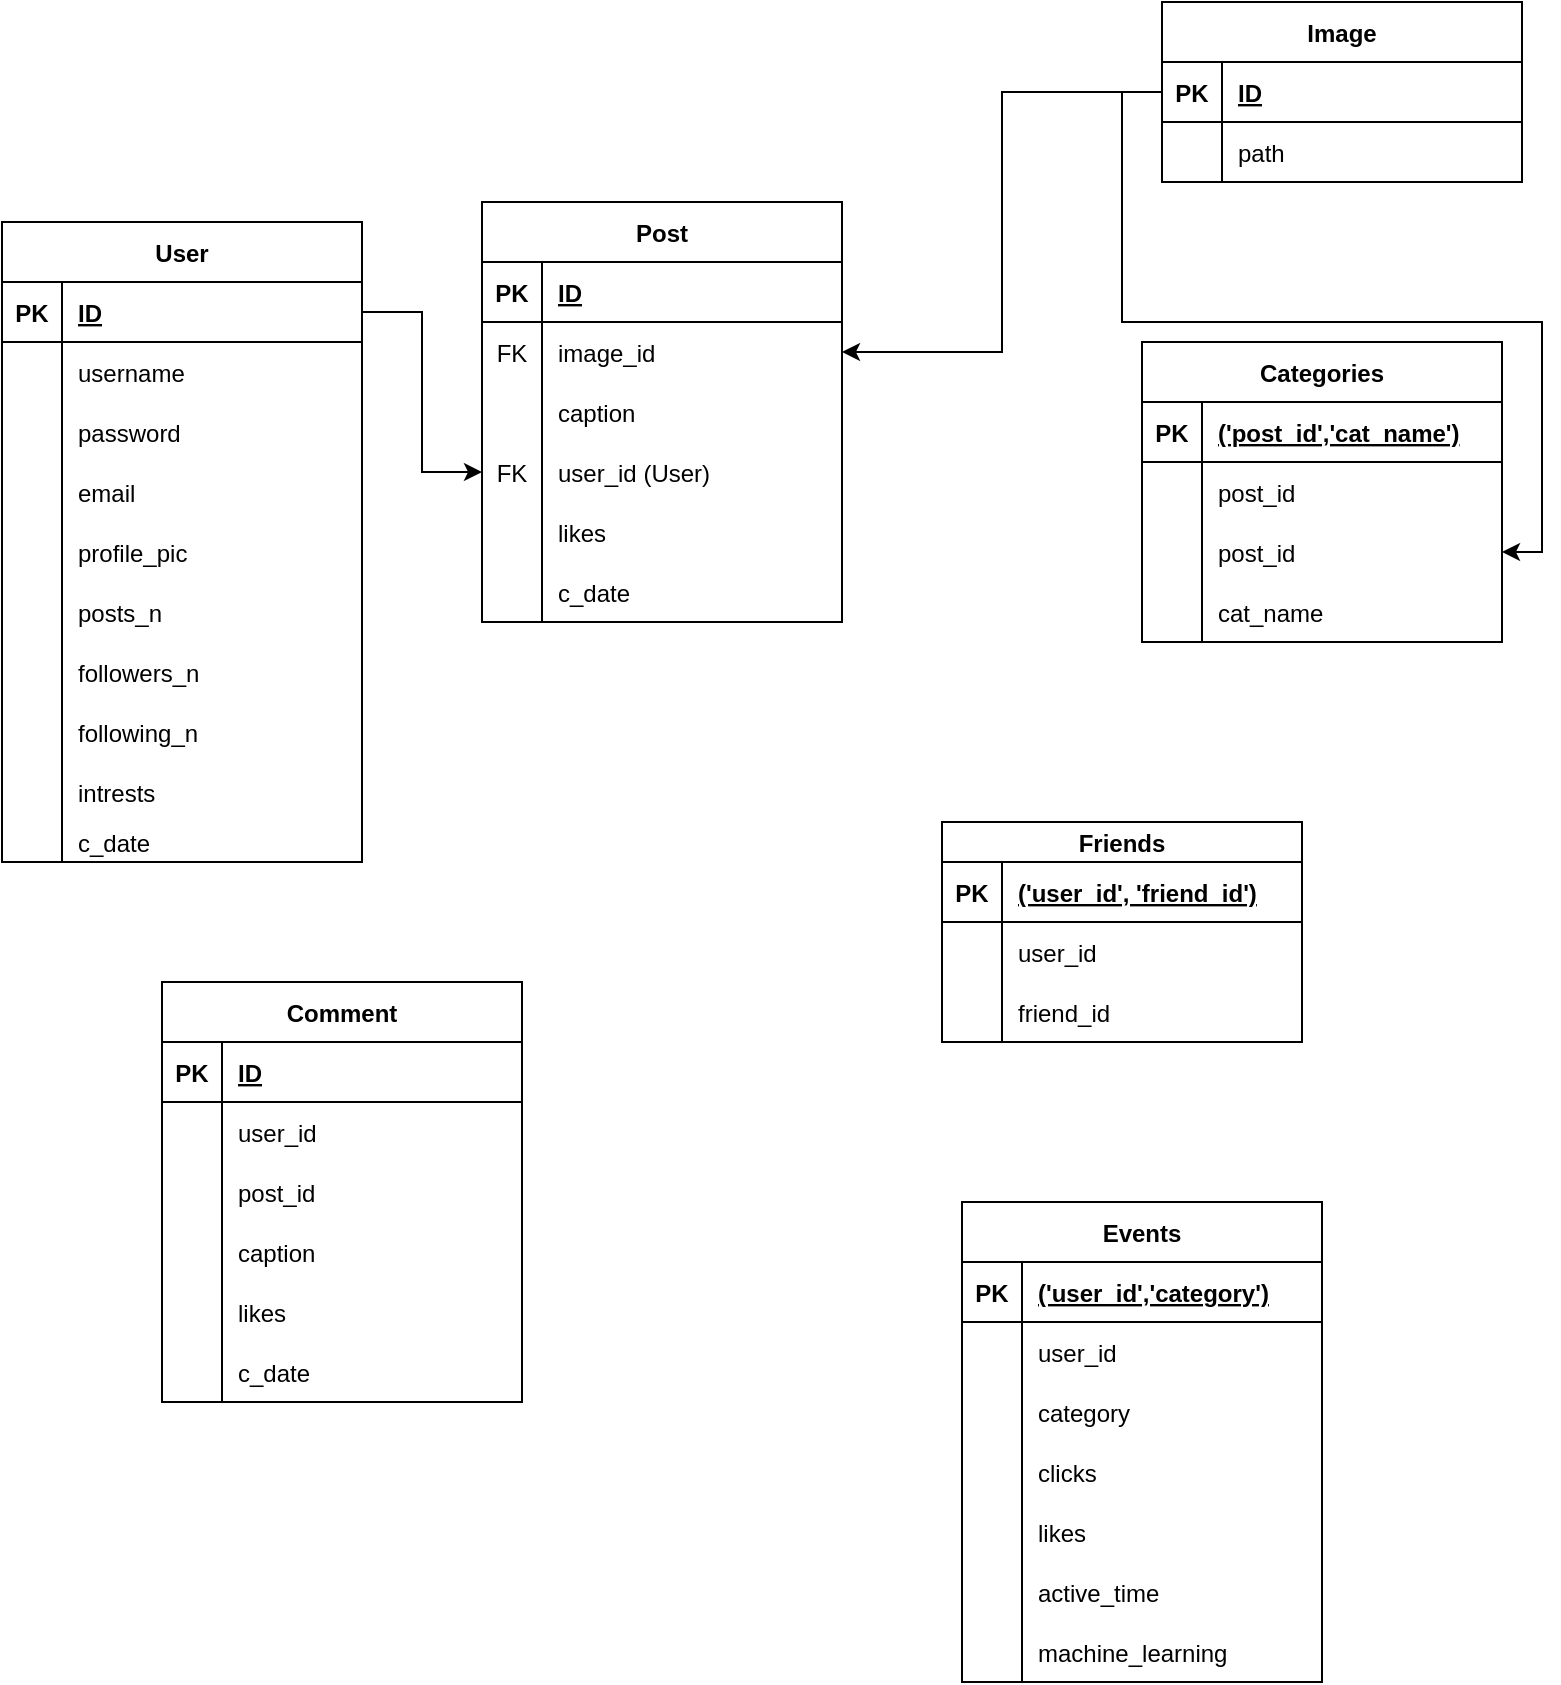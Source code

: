 <mxfile version="15.9.4" type="device"><diagram id="lx7LLQ6ni6LobfROGD-T" name="Page-1"><mxGraphModel dx="1673" dy="896" grid="1" gridSize="10" guides="1" tooltips="1" connect="1" arrows="1" fold="1" page="1" pageScale="1" pageWidth="850" pageHeight="1100" math="0" shadow="0"><root><mxCell id="0"/><mxCell id="1" parent="0"/><mxCell id="xgUBNsa3OIaJ6jAXtoV_-1" value="User" style="shape=table;startSize=30;container=1;collapsible=1;childLayout=tableLayout;fixedRows=1;rowLines=0;fontStyle=1;align=center;resizeLast=1;" vertex="1" parent="1"><mxGeometry x="90" y="170" width="180" height="320" as="geometry"><mxRectangle x="150" y="130" width="60" height="30" as="alternateBounds"/></mxGeometry></mxCell><mxCell id="xgUBNsa3OIaJ6jAXtoV_-2" value="" style="shape=partialRectangle;collapsible=0;dropTarget=0;pointerEvents=0;fillColor=none;top=0;left=0;bottom=1;right=0;points=[[0,0.5],[1,0.5]];portConstraint=eastwest;" vertex="1" parent="xgUBNsa3OIaJ6jAXtoV_-1"><mxGeometry y="30" width="180" height="30" as="geometry"/></mxCell><mxCell id="xgUBNsa3OIaJ6jAXtoV_-3" value="PK" style="shape=partialRectangle;connectable=0;fillColor=none;top=0;left=0;bottom=0;right=0;fontStyle=1;overflow=hidden;" vertex="1" parent="xgUBNsa3OIaJ6jAXtoV_-2"><mxGeometry width="30" height="30" as="geometry"><mxRectangle width="30" height="30" as="alternateBounds"/></mxGeometry></mxCell><mxCell id="xgUBNsa3OIaJ6jAXtoV_-4" value="ID" style="shape=partialRectangle;connectable=0;fillColor=none;top=0;left=0;bottom=0;right=0;align=left;spacingLeft=6;fontStyle=5;overflow=hidden;" vertex="1" parent="xgUBNsa3OIaJ6jAXtoV_-2"><mxGeometry x="30" width="150" height="30" as="geometry"><mxRectangle width="150" height="30" as="alternateBounds"/></mxGeometry></mxCell><mxCell id="xgUBNsa3OIaJ6jAXtoV_-5" value="" style="shape=partialRectangle;collapsible=0;dropTarget=0;pointerEvents=0;fillColor=none;top=0;left=0;bottom=0;right=0;points=[[0,0.5],[1,0.5]];portConstraint=eastwest;" vertex="1" parent="xgUBNsa3OIaJ6jAXtoV_-1"><mxGeometry y="60" width="180" height="30" as="geometry"/></mxCell><mxCell id="xgUBNsa3OIaJ6jAXtoV_-6" value="" style="shape=partialRectangle;connectable=0;fillColor=none;top=0;left=0;bottom=0;right=0;editable=1;overflow=hidden;" vertex="1" parent="xgUBNsa3OIaJ6jAXtoV_-5"><mxGeometry width="30" height="30" as="geometry"><mxRectangle width="30" height="30" as="alternateBounds"/></mxGeometry></mxCell><mxCell id="xgUBNsa3OIaJ6jAXtoV_-7" value="username" style="shape=partialRectangle;connectable=0;fillColor=none;top=0;left=0;bottom=0;right=0;align=left;spacingLeft=6;overflow=hidden;" vertex="1" parent="xgUBNsa3OIaJ6jAXtoV_-5"><mxGeometry x="30" width="150" height="30" as="geometry"><mxRectangle width="150" height="30" as="alternateBounds"/></mxGeometry></mxCell><mxCell id="xgUBNsa3OIaJ6jAXtoV_-8" value="" style="shape=partialRectangle;collapsible=0;dropTarget=0;pointerEvents=0;fillColor=none;top=0;left=0;bottom=0;right=0;points=[[0,0.5],[1,0.5]];portConstraint=eastwest;" vertex="1" parent="xgUBNsa3OIaJ6jAXtoV_-1"><mxGeometry y="90" width="180" height="30" as="geometry"/></mxCell><mxCell id="xgUBNsa3OIaJ6jAXtoV_-9" value="" style="shape=partialRectangle;connectable=0;fillColor=none;top=0;left=0;bottom=0;right=0;editable=1;overflow=hidden;" vertex="1" parent="xgUBNsa3OIaJ6jAXtoV_-8"><mxGeometry width="30" height="30" as="geometry"><mxRectangle width="30" height="30" as="alternateBounds"/></mxGeometry></mxCell><mxCell id="xgUBNsa3OIaJ6jAXtoV_-10" value="password" style="shape=partialRectangle;connectable=0;fillColor=none;top=0;left=0;bottom=0;right=0;align=left;spacingLeft=6;overflow=hidden;" vertex="1" parent="xgUBNsa3OIaJ6jAXtoV_-8"><mxGeometry x="30" width="150" height="30" as="geometry"><mxRectangle width="150" height="30" as="alternateBounds"/></mxGeometry></mxCell><mxCell id="xgUBNsa3OIaJ6jAXtoV_-11" value="" style="shape=partialRectangle;collapsible=0;dropTarget=0;pointerEvents=0;fillColor=none;top=0;left=0;bottom=0;right=0;points=[[0,0.5],[1,0.5]];portConstraint=eastwest;" vertex="1" parent="xgUBNsa3OIaJ6jAXtoV_-1"><mxGeometry y="120" width="180" height="30" as="geometry"/></mxCell><mxCell id="xgUBNsa3OIaJ6jAXtoV_-12" value="" style="shape=partialRectangle;connectable=0;fillColor=none;top=0;left=0;bottom=0;right=0;editable=1;overflow=hidden;" vertex="1" parent="xgUBNsa3OIaJ6jAXtoV_-11"><mxGeometry width="30" height="30" as="geometry"><mxRectangle width="30" height="30" as="alternateBounds"/></mxGeometry></mxCell><mxCell id="xgUBNsa3OIaJ6jAXtoV_-13" value="email" style="shape=partialRectangle;connectable=0;fillColor=none;top=0;left=0;bottom=0;right=0;align=left;spacingLeft=6;overflow=hidden;" vertex="1" parent="xgUBNsa3OIaJ6jAXtoV_-11"><mxGeometry x="30" width="150" height="30" as="geometry"><mxRectangle width="150" height="30" as="alternateBounds"/></mxGeometry></mxCell><mxCell id="xgUBNsa3OIaJ6jAXtoV_-91" value="" style="shape=partialRectangle;collapsible=0;dropTarget=0;pointerEvents=0;fillColor=none;top=0;left=0;bottom=0;right=0;points=[[0,0.5],[1,0.5]];portConstraint=eastwest;" vertex="1" parent="xgUBNsa3OIaJ6jAXtoV_-1"><mxGeometry y="150" width="180" height="30" as="geometry"/></mxCell><mxCell id="xgUBNsa3OIaJ6jAXtoV_-92" value="" style="shape=partialRectangle;connectable=0;fillColor=none;top=0;left=0;bottom=0;right=0;editable=1;overflow=hidden;" vertex="1" parent="xgUBNsa3OIaJ6jAXtoV_-91"><mxGeometry width="30" height="30" as="geometry"><mxRectangle width="30" height="30" as="alternateBounds"/></mxGeometry></mxCell><mxCell id="xgUBNsa3OIaJ6jAXtoV_-93" value="profile_pic" style="shape=partialRectangle;connectable=0;fillColor=none;top=0;left=0;bottom=0;right=0;align=left;spacingLeft=6;overflow=hidden;" vertex="1" parent="xgUBNsa3OIaJ6jAXtoV_-91"><mxGeometry x="30" width="150" height="30" as="geometry"><mxRectangle width="150" height="30" as="alternateBounds"/></mxGeometry></mxCell><mxCell id="xgUBNsa3OIaJ6jAXtoV_-128" value="" style="shape=partialRectangle;collapsible=0;dropTarget=0;pointerEvents=0;fillColor=none;top=0;left=0;bottom=0;right=0;points=[[0,0.5],[1,0.5]];portConstraint=eastwest;" vertex="1" parent="xgUBNsa3OIaJ6jAXtoV_-1"><mxGeometry y="180" width="180" height="30" as="geometry"/></mxCell><mxCell id="xgUBNsa3OIaJ6jAXtoV_-129" value="" style="shape=partialRectangle;connectable=0;fillColor=none;top=0;left=0;bottom=0;right=0;editable=1;overflow=hidden;" vertex="1" parent="xgUBNsa3OIaJ6jAXtoV_-128"><mxGeometry width="30" height="30" as="geometry"><mxRectangle width="30" height="30" as="alternateBounds"/></mxGeometry></mxCell><mxCell id="xgUBNsa3OIaJ6jAXtoV_-130" value="posts_n" style="shape=partialRectangle;connectable=0;fillColor=none;top=0;left=0;bottom=0;right=0;align=left;spacingLeft=6;overflow=hidden;" vertex="1" parent="xgUBNsa3OIaJ6jAXtoV_-128"><mxGeometry x="30" width="150" height="30" as="geometry"><mxRectangle width="150" height="30" as="alternateBounds"/></mxGeometry></mxCell><mxCell id="xgUBNsa3OIaJ6jAXtoV_-131" value="" style="shape=partialRectangle;collapsible=0;dropTarget=0;pointerEvents=0;fillColor=none;top=0;left=0;bottom=0;right=0;points=[[0,0.5],[1,0.5]];portConstraint=eastwest;" vertex="1" parent="xgUBNsa3OIaJ6jAXtoV_-1"><mxGeometry y="210" width="180" height="30" as="geometry"/></mxCell><mxCell id="xgUBNsa3OIaJ6jAXtoV_-132" value="" style="shape=partialRectangle;connectable=0;fillColor=none;top=0;left=0;bottom=0;right=0;editable=1;overflow=hidden;" vertex="1" parent="xgUBNsa3OIaJ6jAXtoV_-131"><mxGeometry width="30" height="30" as="geometry"><mxRectangle width="30" height="30" as="alternateBounds"/></mxGeometry></mxCell><mxCell id="xgUBNsa3OIaJ6jAXtoV_-133" value="followers_n" style="shape=partialRectangle;connectable=0;fillColor=none;top=0;left=0;bottom=0;right=0;align=left;spacingLeft=6;overflow=hidden;" vertex="1" parent="xgUBNsa3OIaJ6jAXtoV_-131"><mxGeometry x="30" width="150" height="30" as="geometry"><mxRectangle width="150" height="30" as="alternateBounds"/></mxGeometry></mxCell><mxCell id="xgUBNsa3OIaJ6jAXtoV_-134" value="" style="shape=partialRectangle;collapsible=0;dropTarget=0;pointerEvents=0;fillColor=none;top=0;left=0;bottom=0;right=0;points=[[0,0.5],[1,0.5]];portConstraint=eastwest;" vertex="1" parent="xgUBNsa3OIaJ6jAXtoV_-1"><mxGeometry y="240" width="180" height="30" as="geometry"/></mxCell><mxCell id="xgUBNsa3OIaJ6jAXtoV_-135" value="" style="shape=partialRectangle;connectable=0;fillColor=none;top=0;left=0;bottom=0;right=0;editable=1;overflow=hidden;" vertex="1" parent="xgUBNsa3OIaJ6jAXtoV_-134"><mxGeometry width="30" height="30" as="geometry"><mxRectangle width="30" height="30" as="alternateBounds"/></mxGeometry></mxCell><mxCell id="xgUBNsa3OIaJ6jAXtoV_-136" value="following_n" style="shape=partialRectangle;connectable=0;fillColor=none;top=0;left=0;bottom=0;right=0;align=left;spacingLeft=6;overflow=hidden;" vertex="1" parent="xgUBNsa3OIaJ6jAXtoV_-134"><mxGeometry x="30" width="150" height="30" as="geometry"><mxRectangle width="150" height="30" as="alternateBounds"/></mxGeometry></mxCell><mxCell id="xgUBNsa3OIaJ6jAXtoV_-45" value="" style="shape=partialRectangle;collapsible=0;dropTarget=0;pointerEvents=0;fillColor=none;top=0;left=0;bottom=0;right=0;points=[[0,0.5],[1,0.5]];portConstraint=eastwest;" vertex="1" parent="xgUBNsa3OIaJ6jAXtoV_-1"><mxGeometry y="270" width="180" height="30" as="geometry"/></mxCell><mxCell id="xgUBNsa3OIaJ6jAXtoV_-46" value="" style="shape=partialRectangle;connectable=0;fillColor=none;top=0;left=0;bottom=0;right=0;editable=1;overflow=hidden;" vertex="1" parent="xgUBNsa3OIaJ6jAXtoV_-45"><mxGeometry width="30" height="30" as="geometry"><mxRectangle width="30" height="30" as="alternateBounds"/></mxGeometry></mxCell><mxCell id="xgUBNsa3OIaJ6jAXtoV_-47" value="intrests" style="shape=partialRectangle;connectable=0;fillColor=none;top=0;left=0;bottom=0;right=0;align=left;spacingLeft=6;overflow=hidden;" vertex="1" parent="xgUBNsa3OIaJ6jAXtoV_-45"><mxGeometry x="30" width="150" height="30" as="geometry"><mxRectangle width="150" height="30" as="alternateBounds"/></mxGeometry></mxCell><mxCell id="xgUBNsa3OIaJ6jAXtoV_-119" value="" style="shape=partialRectangle;collapsible=0;dropTarget=0;pointerEvents=0;fillColor=none;top=0;left=0;bottom=0;right=0;points=[[0,0.5],[1,0.5]];portConstraint=eastwest;" vertex="1" parent="xgUBNsa3OIaJ6jAXtoV_-1"><mxGeometry y="300" width="180" height="20" as="geometry"/></mxCell><mxCell id="xgUBNsa3OIaJ6jAXtoV_-120" value="" style="shape=partialRectangle;connectable=0;fillColor=none;top=0;left=0;bottom=0;right=0;editable=1;overflow=hidden;" vertex="1" parent="xgUBNsa3OIaJ6jAXtoV_-119"><mxGeometry width="30" height="20" as="geometry"><mxRectangle width="30" height="20" as="alternateBounds"/></mxGeometry></mxCell><mxCell id="xgUBNsa3OIaJ6jAXtoV_-121" value="c_date" style="shape=partialRectangle;connectable=0;fillColor=none;top=0;left=0;bottom=0;right=0;align=left;spacingLeft=6;overflow=hidden;" vertex="1" parent="xgUBNsa3OIaJ6jAXtoV_-119"><mxGeometry x="30" width="150" height="20" as="geometry"><mxRectangle width="150" height="20" as="alternateBounds"/></mxGeometry></mxCell><mxCell id="xgUBNsa3OIaJ6jAXtoV_-14" value="Post" style="shape=table;startSize=30;container=1;collapsible=1;childLayout=tableLayout;fixedRows=1;rowLines=0;fontStyle=1;align=center;resizeLast=1;" vertex="1" parent="1"><mxGeometry x="330" y="160" width="180" height="210" as="geometry"/></mxCell><mxCell id="xgUBNsa3OIaJ6jAXtoV_-15" value="" style="shape=partialRectangle;collapsible=0;dropTarget=0;pointerEvents=0;fillColor=none;top=0;left=0;bottom=1;right=0;points=[[0,0.5],[1,0.5]];portConstraint=eastwest;" vertex="1" parent="xgUBNsa3OIaJ6jAXtoV_-14"><mxGeometry y="30" width="180" height="30" as="geometry"/></mxCell><mxCell id="xgUBNsa3OIaJ6jAXtoV_-16" value="PK" style="shape=partialRectangle;connectable=0;fillColor=none;top=0;left=0;bottom=0;right=0;fontStyle=1;overflow=hidden;" vertex="1" parent="xgUBNsa3OIaJ6jAXtoV_-15"><mxGeometry width="30" height="30" as="geometry"><mxRectangle width="30" height="30" as="alternateBounds"/></mxGeometry></mxCell><mxCell id="xgUBNsa3OIaJ6jAXtoV_-17" value="ID" style="shape=partialRectangle;connectable=0;fillColor=none;top=0;left=0;bottom=0;right=0;align=left;spacingLeft=6;fontStyle=5;overflow=hidden;" vertex="1" parent="xgUBNsa3OIaJ6jAXtoV_-15"><mxGeometry x="30" width="150" height="30" as="geometry"><mxRectangle width="150" height="30" as="alternateBounds"/></mxGeometry></mxCell><mxCell id="xgUBNsa3OIaJ6jAXtoV_-18" value="" style="shape=partialRectangle;collapsible=0;dropTarget=0;pointerEvents=0;fillColor=none;top=0;left=0;bottom=0;right=0;points=[[0,0.5],[1,0.5]];portConstraint=eastwest;" vertex="1" parent="xgUBNsa3OIaJ6jAXtoV_-14"><mxGeometry y="60" width="180" height="30" as="geometry"/></mxCell><mxCell id="xgUBNsa3OIaJ6jAXtoV_-19" value="FK" style="shape=partialRectangle;connectable=0;fillColor=none;top=0;left=0;bottom=0;right=0;editable=1;overflow=hidden;" vertex="1" parent="xgUBNsa3OIaJ6jAXtoV_-18"><mxGeometry width="30" height="30" as="geometry"><mxRectangle width="30" height="30" as="alternateBounds"/></mxGeometry></mxCell><mxCell id="xgUBNsa3OIaJ6jAXtoV_-20" value="image_id" style="shape=partialRectangle;connectable=0;fillColor=none;top=0;left=0;bottom=0;right=0;align=left;spacingLeft=6;overflow=hidden;" vertex="1" parent="xgUBNsa3OIaJ6jAXtoV_-18"><mxGeometry x="30" width="150" height="30" as="geometry"><mxRectangle width="150" height="30" as="alternateBounds"/></mxGeometry></mxCell><mxCell id="xgUBNsa3OIaJ6jAXtoV_-21" value="" style="shape=partialRectangle;collapsible=0;dropTarget=0;pointerEvents=0;fillColor=none;top=0;left=0;bottom=0;right=0;points=[[0,0.5],[1,0.5]];portConstraint=eastwest;" vertex="1" parent="xgUBNsa3OIaJ6jAXtoV_-14"><mxGeometry y="90" width="180" height="30" as="geometry"/></mxCell><mxCell id="xgUBNsa3OIaJ6jAXtoV_-22" value="" style="shape=partialRectangle;connectable=0;fillColor=none;top=0;left=0;bottom=0;right=0;editable=1;overflow=hidden;" vertex="1" parent="xgUBNsa3OIaJ6jAXtoV_-21"><mxGeometry width="30" height="30" as="geometry"><mxRectangle width="30" height="30" as="alternateBounds"/></mxGeometry></mxCell><mxCell id="xgUBNsa3OIaJ6jAXtoV_-23" value="caption" style="shape=partialRectangle;connectable=0;fillColor=none;top=0;left=0;bottom=0;right=0;align=left;spacingLeft=6;overflow=hidden;" vertex="1" parent="xgUBNsa3OIaJ6jAXtoV_-21"><mxGeometry x="30" width="150" height="30" as="geometry"><mxRectangle width="150" height="30" as="alternateBounds"/></mxGeometry></mxCell><mxCell id="xgUBNsa3OIaJ6jAXtoV_-24" value="" style="shape=partialRectangle;collapsible=0;dropTarget=0;pointerEvents=0;fillColor=none;top=0;left=0;bottom=0;right=0;points=[[0,0.5],[1,0.5]];portConstraint=eastwest;" vertex="1" parent="xgUBNsa3OIaJ6jAXtoV_-14"><mxGeometry y="120" width="180" height="30" as="geometry"/></mxCell><mxCell id="xgUBNsa3OIaJ6jAXtoV_-25" value="FK" style="shape=partialRectangle;connectable=0;fillColor=none;top=0;left=0;bottom=0;right=0;editable=1;overflow=hidden;" vertex="1" parent="xgUBNsa3OIaJ6jAXtoV_-24"><mxGeometry width="30" height="30" as="geometry"><mxRectangle width="30" height="30" as="alternateBounds"/></mxGeometry></mxCell><mxCell id="xgUBNsa3OIaJ6jAXtoV_-26" value="user_id (User)" style="shape=partialRectangle;connectable=0;fillColor=none;top=0;left=0;bottom=0;right=0;align=left;spacingLeft=6;overflow=hidden;" vertex="1" parent="xgUBNsa3OIaJ6jAXtoV_-24"><mxGeometry x="30" width="150" height="30" as="geometry"><mxRectangle width="150" height="30" as="alternateBounds"/></mxGeometry></mxCell><mxCell id="xgUBNsa3OIaJ6jAXtoV_-76" value="" style="shape=partialRectangle;collapsible=0;dropTarget=0;pointerEvents=0;fillColor=none;top=0;left=0;bottom=0;right=0;points=[[0,0.5],[1,0.5]];portConstraint=eastwest;" vertex="1" parent="xgUBNsa3OIaJ6jAXtoV_-14"><mxGeometry y="150" width="180" height="30" as="geometry"/></mxCell><mxCell id="xgUBNsa3OIaJ6jAXtoV_-77" value="" style="shape=partialRectangle;connectable=0;fillColor=none;top=0;left=0;bottom=0;right=0;editable=1;overflow=hidden;" vertex="1" parent="xgUBNsa3OIaJ6jAXtoV_-76"><mxGeometry width="30" height="30" as="geometry"><mxRectangle width="30" height="30" as="alternateBounds"/></mxGeometry></mxCell><mxCell id="xgUBNsa3OIaJ6jAXtoV_-78" value="likes" style="shape=partialRectangle;connectable=0;fillColor=none;top=0;left=0;bottom=0;right=0;align=left;spacingLeft=6;overflow=hidden;" vertex="1" parent="xgUBNsa3OIaJ6jAXtoV_-76"><mxGeometry x="30" width="150" height="30" as="geometry"><mxRectangle width="150" height="30" as="alternateBounds"/></mxGeometry></mxCell><mxCell id="xgUBNsa3OIaJ6jAXtoV_-94" value="" style="shape=partialRectangle;collapsible=0;dropTarget=0;pointerEvents=0;fillColor=none;top=0;left=0;bottom=0;right=0;points=[[0,0.5],[1,0.5]];portConstraint=eastwest;" vertex="1" parent="xgUBNsa3OIaJ6jAXtoV_-14"><mxGeometry y="180" width="180" height="30" as="geometry"/></mxCell><mxCell id="xgUBNsa3OIaJ6jAXtoV_-95" value="" style="shape=partialRectangle;connectable=0;fillColor=none;top=0;left=0;bottom=0;right=0;editable=1;overflow=hidden;" vertex="1" parent="xgUBNsa3OIaJ6jAXtoV_-94"><mxGeometry width="30" height="30" as="geometry"><mxRectangle width="30" height="30" as="alternateBounds"/></mxGeometry></mxCell><mxCell id="xgUBNsa3OIaJ6jAXtoV_-96" value="c_date" style="shape=partialRectangle;connectable=0;fillColor=none;top=0;left=0;bottom=0;right=0;align=left;spacingLeft=6;overflow=hidden;" vertex="1" parent="xgUBNsa3OIaJ6jAXtoV_-94"><mxGeometry x="30" width="150" height="30" as="geometry"><mxRectangle width="150" height="30" as="alternateBounds"/></mxGeometry></mxCell><mxCell id="xgUBNsa3OIaJ6jAXtoV_-27" value="Comment" style="shape=table;startSize=30;container=1;collapsible=1;childLayout=tableLayout;fixedRows=1;rowLines=0;fontStyle=1;align=center;resizeLast=1;" vertex="1" parent="1"><mxGeometry x="170" y="550" width="180" height="210" as="geometry"/></mxCell><mxCell id="xgUBNsa3OIaJ6jAXtoV_-28" value="" style="shape=partialRectangle;collapsible=0;dropTarget=0;pointerEvents=0;fillColor=none;top=0;left=0;bottom=1;right=0;points=[[0,0.5],[1,0.5]];portConstraint=eastwest;" vertex="1" parent="xgUBNsa3OIaJ6jAXtoV_-27"><mxGeometry y="30" width="180" height="30" as="geometry"/></mxCell><mxCell id="xgUBNsa3OIaJ6jAXtoV_-29" value="PK" style="shape=partialRectangle;connectable=0;fillColor=none;top=0;left=0;bottom=0;right=0;fontStyle=1;overflow=hidden;" vertex="1" parent="xgUBNsa3OIaJ6jAXtoV_-28"><mxGeometry width="30" height="30" as="geometry"><mxRectangle width="30" height="30" as="alternateBounds"/></mxGeometry></mxCell><mxCell id="xgUBNsa3OIaJ6jAXtoV_-30" value="ID" style="shape=partialRectangle;connectable=0;fillColor=none;top=0;left=0;bottom=0;right=0;align=left;spacingLeft=6;fontStyle=5;overflow=hidden;" vertex="1" parent="xgUBNsa3OIaJ6jAXtoV_-28"><mxGeometry x="30" width="150" height="30" as="geometry"><mxRectangle width="150" height="30" as="alternateBounds"/></mxGeometry></mxCell><mxCell id="xgUBNsa3OIaJ6jAXtoV_-31" value="" style="shape=partialRectangle;collapsible=0;dropTarget=0;pointerEvents=0;fillColor=none;top=0;left=0;bottom=0;right=0;points=[[0,0.5],[1,0.5]];portConstraint=eastwest;" vertex="1" parent="xgUBNsa3OIaJ6jAXtoV_-27"><mxGeometry y="60" width="180" height="30" as="geometry"/></mxCell><mxCell id="xgUBNsa3OIaJ6jAXtoV_-32" value="" style="shape=partialRectangle;connectable=0;fillColor=none;top=0;left=0;bottom=0;right=0;editable=1;overflow=hidden;" vertex="1" parent="xgUBNsa3OIaJ6jAXtoV_-31"><mxGeometry width="30" height="30" as="geometry"><mxRectangle width="30" height="30" as="alternateBounds"/></mxGeometry></mxCell><mxCell id="xgUBNsa3OIaJ6jAXtoV_-33" value="user_id" style="shape=partialRectangle;connectable=0;fillColor=none;top=0;left=0;bottom=0;right=0;align=left;spacingLeft=6;overflow=hidden;" vertex="1" parent="xgUBNsa3OIaJ6jAXtoV_-31"><mxGeometry x="30" width="150" height="30" as="geometry"><mxRectangle width="150" height="30" as="alternateBounds"/></mxGeometry></mxCell><mxCell id="xgUBNsa3OIaJ6jAXtoV_-34" value="" style="shape=partialRectangle;collapsible=0;dropTarget=0;pointerEvents=0;fillColor=none;top=0;left=0;bottom=0;right=0;points=[[0,0.5],[1,0.5]];portConstraint=eastwest;" vertex="1" parent="xgUBNsa3OIaJ6jAXtoV_-27"><mxGeometry y="90" width="180" height="30" as="geometry"/></mxCell><mxCell id="xgUBNsa3OIaJ6jAXtoV_-35" value="" style="shape=partialRectangle;connectable=0;fillColor=none;top=0;left=0;bottom=0;right=0;editable=1;overflow=hidden;" vertex="1" parent="xgUBNsa3OIaJ6jAXtoV_-34"><mxGeometry width="30" height="30" as="geometry"><mxRectangle width="30" height="30" as="alternateBounds"/></mxGeometry></mxCell><mxCell id="xgUBNsa3OIaJ6jAXtoV_-36" value="post_id" style="shape=partialRectangle;connectable=0;fillColor=none;top=0;left=0;bottom=0;right=0;align=left;spacingLeft=6;overflow=hidden;" vertex="1" parent="xgUBNsa3OIaJ6jAXtoV_-34"><mxGeometry x="30" width="150" height="30" as="geometry"><mxRectangle width="150" height="30" as="alternateBounds"/></mxGeometry></mxCell><mxCell id="xgUBNsa3OIaJ6jAXtoV_-37" value="" style="shape=partialRectangle;collapsible=0;dropTarget=0;pointerEvents=0;fillColor=none;top=0;left=0;bottom=0;right=0;points=[[0,0.5],[1,0.5]];portConstraint=eastwest;" vertex="1" parent="xgUBNsa3OIaJ6jAXtoV_-27"><mxGeometry y="120" width="180" height="30" as="geometry"/></mxCell><mxCell id="xgUBNsa3OIaJ6jAXtoV_-38" value="" style="shape=partialRectangle;connectable=0;fillColor=none;top=0;left=0;bottom=0;right=0;editable=1;overflow=hidden;" vertex="1" parent="xgUBNsa3OIaJ6jAXtoV_-37"><mxGeometry width="30" height="30" as="geometry"><mxRectangle width="30" height="30" as="alternateBounds"/></mxGeometry></mxCell><mxCell id="xgUBNsa3OIaJ6jAXtoV_-39" value="caption" style="shape=partialRectangle;connectable=0;fillColor=none;top=0;left=0;bottom=0;right=0;align=left;spacingLeft=6;overflow=hidden;" vertex="1" parent="xgUBNsa3OIaJ6jAXtoV_-37"><mxGeometry x="30" width="150" height="30" as="geometry"><mxRectangle width="150" height="30" as="alternateBounds"/></mxGeometry></mxCell><mxCell id="xgUBNsa3OIaJ6jAXtoV_-79" value="" style="shape=partialRectangle;collapsible=0;dropTarget=0;pointerEvents=0;fillColor=none;top=0;left=0;bottom=0;right=0;points=[[0,0.5],[1,0.5]];portConstraint=eastwest;" vertex="1" parent="xgUBNsa3OIaJ6jAXtoV_-27"><mxGeometry y="150" width="180" height="30" as="geometry"/></mxCell><mxCell id="xgUBNsa3OIaJ6jAXtoV_-80" value="" style="shape=partialRectangle;connectable=0;fillColor=none;top=0;left=0;bottom=0;right=0;editable=1;overflow=hidden;" vertex="1" parent="xgUBNsa3OIaJ6jAXtoV_-79"><mxGeometry width="30" height="30" as="geometry"><mxRectangle width="30" height="30" as="alternateBounds"/></mxGeometry></mxCell><mxCell id="xgUBNsa3OIaJ6jAXtoV_-81" value="likes" style="shape=partialRectangle;connectable=0;fillColor=none;top=0;left=0;bottom=0;right=0;align=left;spacingLeft=6;overflow=hidden;" vertex="1" parent="xgUBNsa3OIaJ6jAXtoV_-79"><mxGeometry x="30" width="150" height="30" as="geometry"><mxRectangle width="150" height="30" as="alternateBounds"/></mxGeometry></mxCell><mxCell id="xgUBNsa3OIaJ6jAXtoV_-97" value="" style="shape=partialRectangle;collapsible=0;dropTarget=0;pointerEvents=0;fillColor=none;top=0;left=0;bottom=0;right=0;points=[[0,0.5],[1,0.5]];portConstraint=eastwest;" vertex="1" parent="xgUBNsa3OIaJ6jAXtoV_-27"><mxGeometry y="180" width="180" height="30" as="geometry"/></mxCell><mxCell id="xgUBNsa3OIaJ6jAXtoV_-98" value="" style="shape=partialRectangle;connectable=0;fillColor=none;top=0;left=0;bottom=0;right=0;editable=1;overflow=hidden;" vertex="1" parent="xgUBNsa3OIaJ6jAXtoV_-97"><mxGeometry width="30" height="30" as="geometry"><mxRectangle width="30" height="30" as="alternateBounds"/></mxGeometry></mxCell><mxCell id="xgUBNsa3OIaJ6jAXtoV_-99" value="c_date" style="shape=partialRectangle;connectable=0;fillColor=none;top=0;left=0;bottom=0;right=0;align=left;spacingLeft=6;overflow=hidden;" vertex="1" parent="xgUBNsa3OIaJ6jAXtoV_-97"><mxGeometry x="30" width="150" height="30" as="geometry"><mxRectangle width="150" height="30" as="alternateBounds"/></mxGeometry></mxCell><mxCell id="xgUBNsa3OIaJ6jAXtoV_-58" value="Friends" style="shape=table;startSize=20;container=1;collapsible=1;childLayout=tableLayout;fixedRows=1;rowLines=0;fontStyle=1;align=center;resizeLast=1;" vertex="1" parent="1"><mxGeometry x="560" y="470" width="180" height="110" as="geometry"/></mxCell><mxCell id="xgUBNsa3OIaJ6jAXtoV_-59" value="" style="shape=partialRectangle;collapsible=0;dropTarget=0;pointerEvents=0;fillColor=none;top=0;left=0;bottom=1;right=0;points=[[0,0.5],[1,0.5]];portConstraint=eastwest;" vertex="1" parent="xgUBNsa3OIaJ6jAXtoV_-58"><mxGeometry y="20" width="180" height="30" as="geometry"/></mxCell><mxCell id="xgUBNsa3OIaJ6jAXtoV_-60" value="PK" style="shape=partialRectangle;connectable=0;fillColor=none;top=0;left=0;bottom=0;right=0;fontStyle=1;overflow=hidden;" vertex="1" parent="xgUBNsa3OIaJ6jAXtoV_-59"><mxGeometry width="30" height="30" as="geometry"><mxRectangle width="30" height="30" as="alternateBounds"/></mxGeometry></mxCell><mxCell id="xgUBNsa3OIaJ6jAXtoV_-61" value="('user_id', 'friend_id')" style="shape=partialRectangle;connectable=0;fillColor=none;top=0;left=0;bottom=0;right=0;align=left;spacingLeft=6;fontStyle=5;overflow=hidden;" vertex="1" parent="xgUBNsa3OIaJ6jAXtoV_-59"><mxGeometry x="30" width="150" height="30" as="geometry"><mxRectangle width="150" height="30" as="alternateBounds"/></mxGeometry></mxCell><mxCell id="xgUBNsa3OIaJ6jAXtoV_-62" value="" style="shape=partialRectangle;collapsible=0;dropTarget=0;pointerEvents=0;fillColor=none;top=0;left=0;bottom=0;right=0;points=[[0,0.5],[1,0.5]];portConstraint=eastwest;" vertex="1" parent="xgUBNsa3OIaJ6jAXtoV_-58"><mxGeometry y="50" width="180" height="30" as="geometry"/></mxCell><mxCell id="xgUBNsa3OIaJ6jAXtoV_-63" value="" style="shape=partialRectangle;connectable=0;fillColor=none;top=0;left=0;bottom=0;right=0;editable=1;overflow=hidden;" vertex="1" parent="xgUBNsa3OIaJ6jAXtoV_-62"><mxGeometry width="30" height="30" as="geometry"><mxRectangle width="30" height="30" as="alternateBounds"/></mxGeometry></mxCell><mxCell id="xgUBNsa3OIaJ6jAXtoV_-64" value="user_id" style="shape=partialRectangle;connectable=0;fillColor=none;top=0;left=0;bottom=0;right=0;align=left;spacingLeft=6;overflow=hidden;" vertex="1" parent="xgUBNsa3OIaJ6jAXtoV_-62"><mxGeometry x="30" width="150" height="30" as="geometry"><mxRectangle width="150" height="30" as="alternateBounds"/></mxGeometry></mxCell><mxCell id="xgUBNsa3OIaJ6jAXtoV_-65" value="" style="shape=partialRectangle;collapsible=0;dropTarget=0;pointerEvents=0;fillColor=none;top=0;left=0;bottom=0;right=0;points=[[0,0.5],[1,0.5]];portConstraint=eastwest;" vertex="1" parent="xgUBNsa3OIaJ6jAXtoV_-58"><mxGeometry y="80" width="180" height="30" as="geometry"/></mxCell><mxCell id="xgUBNsa3OIaJ6jAXtoV_-66" value="" style="shape=partialRectangle;connectable=0;fillColor=none;top=0;left=0;bottom=0;right=0;editable=1;overflow=hidden;" vertex="1" parent="xgUBNsa3OIaJ6jAXtoV_-65"><mxGeometry width="30" height="30" as="geometry"><mxRectangle width="30" height="30" as="alternateBounds"/></mxGeometry></mxCell><mxCell id="xgUBNsa3OIaJ6jAXtoV_-67" value="friend_id" style="shape=partialRectangle;connectable=0;fillColor=none;top=0;left=0;bottom=0;right=0;align=left;spacingLeft=6;overflow=hidden;" vertex="1" parent="xgUBNsa3OIaJ6jAXtoV_-65"><mxGeometry x="30" width="150" height="30" as="geometry"><mxRectangle width="150" height="30" as="alternateBounds"/></mxGeometry></mxCell><mxCell id="xgUBNsa3OIaJ6jAXtoV_-74" style="edgeStyle=orthogonalEdgeStyle;rounded=0;orthogonalLoop=1;jettySize=auto;html=1;entryX=0;entryY=0.5;entryDx=0;entryDy=0;exitX=1;exitY=0.5;exitDx=0;exitDy=0;" edge="1" parent="1" source="xgUBNsa3OIaJ6jAXtoV_-2" target="xgUBNsa3OIaJ6jAXtoV_-24"><mxGeometry relative="1" as="geometry"/></mxCell><mxCell id="xgUBNsa3OIaJ6jAXtoV_-137" value="Events" style="shape=table;startSize=30;container=1;collapsible=1;childLayout=tableLayout;fixedRows=1;rowLines=0;fontStyle=1;align=center;resizeLast=1;" vertex="1" parent="1"><mxGeometry x="570" y="660" width="180" height="240" as="geometry"/></mxCell><mxCell id="xgUBNsa3OIaJ6jAXtoV_-138" value="" style="shape=partialRectangle;collapsible=0;dropTarget=0;pointerEvents=0;fillColor=none;top=0;left=0;bottom=1;right=0;points=[[0,0.5],[1,0.5]];portConstraint=eastwest;" vertex="1" parent="xgUBNsa3OIaJ6jAXtoV_-137"><mxGeometry y="30" width="180" height="30" as="geometry"/></mxCell><mxCell id="xgUBNsa3OIaJ6jAXtoV_-139" value="PK" style="shape=partialRectangle;connectable=0;fillColor=none;top=0;left=0;bottom=0;right=0;fontStyle=1;overflow=hidden;" vertex="1" parent="xgUBNsa3OIaJ6jAXtoV_-138"><mxGeometry width="30" height="30" as="geometry"><mxRectangle width="30" height="30" as="alternateBounds"/></mxGeometry></mxCell><mxCell id="xgUBNsa3OIaJ6jAXtoV_-140" value="('user_id','category')" style="shape=partialRectangle;connectable=0;fillColor=none;top=0;left=0;bottom=0;right=0;align=left;spacingLeft=6;fontStyle=5;overflow=hidden;" vertex="1" parent="xgUBNsa3OIaJ6jAXtoV_-138"><mxGeometry x="30" width="150" height="30" as="geometry"><mxRectangle width="150" height="30" as="alternateBounds"/></mxGeometry></mxCell><mxCell id="xgUBNsa3OIaJ6jAXtoV_-141" value="" style="shape=partialRectangle;collapsible=0;dropTarget=0;pointerEvents=0;fillColor=none;top=0;left=0;bottom=0;right=0;points=[[0,0.5],[1,0.5]];portConstraint=eastwest;" vertex="1" parent="xgUBNsa3OIaJ6jAXtoV_-137"><mxGeometry y="60" width="180" height="30" as="geometry"/></mxCell><mxCell id="xgUBNsa3OIaJ6jAXtoV_-142" value="" style="shape=partialRectangle;connectable=0;fillColor=none;top=0;left=0;bottom=0;right=0;editable=1;overflow=hidden;" vertex="1" parent="xgUBNsa3OIaJ6jAXtoV_-141"><mxGeometry width="30" height="30" as="geometry"><mxRectangle width="30" height="30" as="alternateBounds"/></mxGeometry></mxCell><mxCell id="xgUBNsa3OIaJ6jAXtoV_-143" value="user_id" style="shape=partialRectangle;connectable=0;fillColor=none;top=0;left=0;bottom=0;right=0;align=left;spacingLeft=6;overflow=hidden;" vertex="1" parent="xgUBNsa3OIaJ6jAXtoV_-141"><mxGeometry x="30" width="150" height="30" as="geometry"><mxRectangle width="150" height="30" as="alternateBounds"/></mxGeometry></mxCell><mxCell id="xgUBNsa3OIaJ6jAXtoV_-144" value="" style="shape=partialRectangle;collapsible=0;dropTarget=0;pointerEvents=0;fillColor=none;top=0;left=0;bottom=0;right=0;points=[[0,0.5],[1,0.5]];portConstraint=eastwest;" vertex="1" parent="xgUBNsa3OIaJ6jAXtoV_-137"><mxGeometry y="90" width="180" height="30" as="geometry"/></mxCell><mxCell id="xgUBNsa3OIaJ6jAXtoV_-145" value="" style="shape=partialRectangle;connectable=0;fillColor=none;top=0;left=0;bottom=0;right=0;editable=1;overflow=hidden;" vertex="1" parent="xgUBNsa3OIaJ6jAXtoV_-144"><mxGeometry width="30" height="30" as="geometry"><mxRectangle width="30" height="30" as="alternateBounds"/></mxGeometry></mxCell><mxCell id="xgUBNsa3OIaJ6jAXtoV_-146" value="category" style="shape=partialRectangle;connectable=0;fillColor=none;top=0;left=0;bottom=0;right=0;align=left;spacingLeft=6;overflow=hidden;" vertex="1" parent="xgUBNsa3OIaJ6jAXtoV_-144"><mxGeometry x="30" width="150" height="30" as="geometry"><mxRectangle width="150" height="30" as="alternateBounds"/></mxGeometry></mxCell><mxCell id="xgUBNsa3OIaJ6jAXtoV_-147" value="" style="shape=partialRectangle;collapsible=0;dropTarget=0;pointerEvents=0;fillColor=none;top=0;left=0;bottom=0;right=0;points=[[0,0.5],[1,0.5]];portConstraint=eastwest;" vertex="1" parent="xgUBNsa3OIaJ6jAXtoV_-137"><mxGeometry y="120" width="180" height="30" as="geometry"/></mxCell><mxCell id="xgUBNsa3OIaJ6jAXtoV_-148" value="" style="shape=partialRectangle;connectable=0;fillColor=none;top=0;left=0;bottom=0;right=0;editable=1;overflow=hidden;" vertex="1" parent="xgUBNsa3OIaJ6jAXtoV_-147"><mxGeometry width="30" height="30" as="geometry"><mxRectangle width="30" height="30" as="alternateBounds"/></mxGeometry></mxCell><mxCell id="xgUBNsa3OIaJ6jAXtoV_-149" value="clicks" style="shape=partialRectangle;connectable=0;fillColor=none;top=0;left=0;bottom=0;right=0;align=left;spacingLeft=6;overflow=hidden;" vertex="1" parent="xgUBNsa3OIaJ6jAXtoV_-147"><mxGeometry x="30" width="150" height="30" as="geometry"><mxRectangle width="150" height="30" as="alternateBounds"/></mxGeometry></mxCell><mxCell id="xgUBNsa3OIaJ6jAXtoV_-150" value="" style="shape=partialRectangle;collapsible=0;dropTarget=0;pointerEvents=0;fillColor=none;top=0;left=0;bottom=0;right=0;points=[[0,0.5],[1,0.5]];portConstraint=eastwest;" vertex="1" parent="xgUBNsa3OIaJ6jAXtoV_-137"><mxGeometry y="150" width="180" height="30" as="geometry"/></mxCell><mxCell id="xgUBNsa3OIaJ6jAXtoV_-151" value="" style="shape=partialRectangle;connectable=0;fillColor=none;top=0;left=0;bottom=0;right=0;editable=1;overflow=hidden;" vertex="1" parent="xgUBNsa3OIaJ6jAXtoV_-150"><mxGeometry width="30" height="30" as="geometry"><mxRectangle width="30" height="30" as="alternateBounds"/></mxGeometry></mxCell><mxCell id="xgUBNsa3OIaJ6jAXtoV_-152" value="likes" style="shape=partialRectangle;connectable=0;fillColor=none;top=0;left=0;bottom=0;right=0;align=left;spacingLeft=6;overflow=hidden;" vertex="1" parent="xgUBNsa3OIaJ6jAXtoV_-150"><mxGeometry x="30" width="150" height="30" as="geometry"><mxRectangle width="150" height="30" as="alternateBounds"/></mxGeometry></mxCell><mxCell id="xgUBNsa3OIaJ6jAXtoV_-153" value="" style="shape=partialRectangle;collapsible=0;dropTarget=0;pointerEvents=0;fillColor=none;top=0;left=0;bottom=0;right=0;points=[[0,0.5],[1,0.5]];portConstraint=eastwest;" vertex="1" parent="xgUBNsa3OIaJ6jAXtoV_-137"><mxGeometry y="180" width="180" height="30" as="geometry"/></mxCell><mxCell id="xgUBNsa3OIaJ6jAXtoV_-154" value="" style="shape=partialRectangle;connectable=0;fillColor=none;top=0;left=0;bottom=0;right=0;editable=1;overflow=hidden;" vertex="1" parent="xgUBNsa3OIaJ6jAXtoV_-153"><mxGeometry width="30" height="30" as="geometry"><mxRectangle width="30" height="30" as="alternateBounds"/></mxGeometry></mxCell><mxCell id="xgUBNsa3OIaJ6jAXtoV_-155" value="active_time" style="shape=partialRectangle;connectable=0;fillColor=none;top=0;left=0;bottom=0;right=0;align=left;spacingLeft=6;overflow=hidden;" vertex="1" parent="xgUBNsa3OIaJ6jAXtoV_-153"><mxGeometry x="30" width="150" height="30" as="geometry"><mxRectangle width="150" height="30" as="alternateBounds"/></mxGeometry></mxCell><mxCell id="xgUBNsa3OIaJ6jAXtoV_-193" value="" style="shape=partialRectangle;collapsible=0;dropTarget=0;pointerEvents=0;fillColor=none;top=0;left=0;bottom=0;right=0;points=[[0,0.5],[1,0.5]];portConstraint=eastwest;" vertex="1" parent="xgUBNsa3OIaJ6jAXtoV_-137"><mxGeometry y="210" width="180" height="30" as="geometry"/></mxCell><mxCell id="xgUBNsa3OIaJ6jAXtoV_-194" value="" style="shape=partialRectangle;connectable=0;fillColor=none;top=0;left=0;bottom=0;right=0;editable=1;overflow=hidden;" vertex="1" parent="xgUBNsa3OIaJ6jAXtoV_-193"><mxGeometry width="30" height="30" as="geometry"><mxRectangle width="30" height="30" as="alternateBounds"/></mxGeometry></mxCell><mxCell id="xgUBNsa3OIaJ6jAXtoV_-195" value="machine_learning" style="shape=partialRectangle;connectable=0;fillColor=none;top=0;left=0;bottom=0;right=0;align=left;spacingLeft=6;overflow=hidden;" vertex="1" parent="xgUBNsa3OIaJ6jAXtoV_-193"><mxGeometry x="30" width="150" height="30" as="geometry"><mxRectangle width="150" height="30" as="alternateBounds"/></mxGeometry></mxCell><mxCell id="xgUBNsa3OIaJ6jAXtoV_-156" value="Categories" style="shape=table;startSize=30;container=1;collapsible=1;childLayout=tableLayout;fixedRows=1;rowLines=0;fontStyle=1;align=center;resizeLast=1;" vertex="1" parent="1"><mxGeometry x="660" y="230" width="180" height="150" as="geometry"/></mxCell><mxCell id="xgUBNsa3OIaJ6jAXtoV_-157" value="" style="shape=partialRectangle;collapsible=0;dropTarget=0;pointerEvents=0;fillColor=none;top=0;left=0;bottom=1;right=0;points=[[0,0.5],[1,0.5]];portConstraint=eastwest;" vertex="1" parent="xgUBNsa3OIaJ6jAXtoV_-156"><mxGeometry y="30" width="180" height="30" as="geometry"/></mxCell><mxCell id="xgUBNsa3OIaJ6jAXtoV_-158" value="PK" style="shape=partialRectangle;connectable=0;fillColor=none;top=0;left=0;bottom=0;right=0;fontStyle=1;overflow=hidden;" vertex="1" parent="xgUBNsa3OIaJ6jAXtoV_-157"><mxGeometry width="30" height="30" as="geometry"><mxRectangle width="30" height="30" as="alternateBounds"/></mxGeometry></mxCell><mxCell id="xgUBNsa3OIaJ6jAXtoV_-159" value="('post_id','cat_name')" style="shape=partialRectangle;connectable=0;fillColor=none;top=0;left=0;bottom=0;right=0;align=left;spacingLeft=6;fontStyle=5;overflow=hidden;" vertex="1" parent="xgUBNsa3OIaJ6jAXtoV_-157"><mxGeometry x="30" width="150" height="30" as="geometry"><mxRectangle width="150" height="30" as="alternateBounds"/></mxGeometry></mxCell><mxCell id="xgUBNsa3OIaJ6jAXtoV_-190" value="" style="shape=partialRectangle;collapsible=0;dropTarget=0;pointerEvents=0;fillColor=none;top=0;left=0;bottom=0;right=0;points=[[0,0.5],[1,0.5]];portConstraint=eastwest;" vertex="1" parent="xgUBNsa3OIaJ6jAXtoV_-156"><mxGeometry y="60" width="180" height="30" as="geometry"/></mxCell><mxCell id="xgUBNsa3OIaJ6jAXtoV_-191" value="" style="shape=partialRectangle;connectable=0;fillColor=none;top=0;left=0;bottom=0;right=0;editable=1;overflow=hidden;" vertex="1" parent="xgUBNsa3OIaJ6jAXtoV_-190"><mxGeometry width="30" height="30" as="geometry"><mxRectangle width="30" height="30" as="alternateBounds"/></mxGeometry></mxCell><mxCell id="xgUBNsa3OIaJ6jAXtoV_-192" value="post_id" style="shape=partialRectangle;connectable=0;fillColor=none;top=0;left=0;bottom=0;right=0;align=left;spacingLeft=6;overflow=hidden;" vertex="1" parent="xgUBNsa3OIaJ6jAXtoV_-190"><mxGeometry x="30" width="150" height="30" as="geometry"><mxRectangle width="150" height="30" as="alternateBounds"/></mxGeometry></mxCell><mxCell id="xgUBNsa3OIaJ6jAXtoV_-160" value="" style="shape=partialRectangle;collapsible=0;dropTarget=0;pointerEvents=0;fillColor=none;top=0;left=0;bottom=0;right=0;points=[[0,0.5],[1,0.5]];portConstraint=eastwest;" vertex="1" parent="xgUBNsa3OIaJ6jAXtoV_-156"><mxGeometry y="90" width="180" height="30" as="geometry"/></mxCell><mxCell id="xgUBNsa3OIaJ6jAXtoV_-161" value="" style="shape=partialRectangle;connectable=0;fillColor=none;top=0;left=0;bottom=0;right=0;editable=1;overflow=hidden;" vertex="1" parent="xgUBNsa3OIaJ6jAXtoV_-160"><mxGeometry width="30" height="30" as="geometry"><mxRectangle width="30" height="30" as="alternateBounds"/></mxGeometry></mxCell><mxCell id="xgUBNsa3OIaJ6jAXtoV_-162" value="post_id" style="shape=partialRectangle;connectable=0;fillColor=none;top=0;left=0;bottom=0;right=0;align=left;spacingLeft=6;overflow=hidden;" vertex="1" parent="xgUBNsa3OIaJ6jAXtoV_-160"><mxGeometry x="30" width="150" height="30" as="geometry"><mxRectangle width="150" height="30" as="alternateBounds"/></mxGeometry></mxCell><mxCell id="xgUBNsa3OIaJ6jAXtoV_-163" value="" style="shape=partialRectangle;collapsible=0;dropTarget=0;pointerEvents=0;fillColor=none;top=0;left=0;bottom=0;right=0;points=[[0,0.5],[1,0.5]];portConstraint=eastwest;" vertex="1" parent="xgUBNsa3OIaJ6jAXtoV_-156"><mxGeometry y="120" width="180" height="30" as="geometry"/></mxCell><mxCell id="xgUBNsa3OIaJ6jAXtoV_-164" value="" style="shape=partialRectangle;connectable=0;fillColor=none;top=0;left=0;bottom=0;right=0;editable=1;overflow=hidden;" vertex="1" parent="xgUBNsa3OIaJ6jAXtoV_-163"><mxGeometry width="30" height="30" as="geometry"><mxRectangle width="30" height="30" as="alternateBounds"/></mxGeometry></mxCell><mxCell id="xgUBNsa3OIaJ6jAXtoV_-165" value="cat_name" style="shape=partialRectangle;connectable=0;fillColor=none;top=0;left=0;bottom=0;right=0;align=left;spacingLeft=6;overflow=hidden;" vertex="1" parent="xgUBNsa3OIaJ6jAXtoV_-163"><mxGeometry x="30" width="150" height="30" as="geometry"><mxRectangle width="150" height="30" as="alternateBounds"/></mxGeometry></mxCell><mxCell id="xgUBNsa3OIaJ6jAXtoV_-170" value="Image" style="shape=table;startSize=30;container=1;collapsible=1;childLayout=tableLayout;fixedRows=1;rowLines=0;fontStyle=1;align=center;resizeLast=1;" vertex="1" parent="1"><mxGeometry x="670" y="60" width="180" height="90" as="geometry"/></mxCell><mxCell id="xgUBNsa3OIaJ6jAXtoV_-171" value="" style="shape=partialRectangle;collapsible=0;dropTarget=0;pointerEvents=0;fillColor=none;top=0;left=0;bottom=1;right=0;points=[[0,0.5],[1,0.5]];portConstraint=eastwest;" vertex="1" parent="xgUBNsa3OIaJ6jAXtoV_-170"><mxGeometry y="30" width="180" height="30" as="geometry"/></mxCell><mxCell id="xgUBNsa3OIaJ6jAXtoV_-172" value="PK" style="shape=partialRectangle;connectable=0;fillColor=none;top=0;left=0;bottom=0;right=0;fontStyle=1;overflow=hidden;" vertex="1" parent="xgUBNsa3OIaJ6jAXtoV_-171"><mxGeometry width="30" height="30" as="geometry"><mxRectangle width="30" height="30" as="alternateBounds"/></mxGeometry></mxCell><mxCell id="xgUBNsa3OIaJ6jAXtoV_-173" value="ID" style="shape=partialRectangle;connectable=0;fillColor=none;top=0;left=0;bottom=0;right=0;align=left;spacingLeft=6;fontStyle=5;overflow=hidden;" vertex="1" parent="xgUBNsa3OIaJ6jAXtoV_-171"><mxGeometry x="30" width="150" height="30" as="geometry"><mxRectangle width="150" height="30" as="alternateBounds"/></mxGeometry></mxCell><mxCell id="xgUBNsa3OIaJ6jAXtoV_-174" value="" style="shape=partialRectangle;collapsible=0;dropTarget=0;pointerEvents=0;fillColor=none;top=0;left=0;bottom=0;right=0;points=[[0,0.5],[1,0.5]];portConstraint=eastwest;" vertex="1" parent="xgUBNsa3OIaJ6jAXtoV_-170"><mxGeometry y="60" width="180" height="30" as="geometry"/></mxCell><mxCell id="xgUBNsa3OIaJ6jAXtoV_-175" value="" style="shape=partialRectangle;connectable=0;fillColor=none;top=0;left=0;bottom=0;right=0;editable=1;overflow=hidden;" vertex="1" parent="xgUBNsa3OIaJ6jAXtoV_-174"><mxGeometry width="30" height="30" as="geometry"><mxRectangle width="30" height="30" as="alternateBounds"/></mxGeometry></mxCell><mxCell id="xgUBNsa3OIaJ6jAXtoV_-176" value="path" style="shape=partialRectangle;connectable=0;fillColor=none;top=0;left=0;bottom=0;right=0;align=left;spacingLeft=6;overflow=hidden;" vertex="1" parent="xgUBNsa3OIaJ6jAXtoV_-174"><mxGeometry x="30" width="150" height="30" as="geometry"><mxRectangle width="150" height="30" as="alternateBounds"/></mxGeometry></mxCell><mxCell id="xgUBNsa3OIaJ6jAXtoV_-187" style="edgeStyle=orthogonalEdgeStyle;rounded=0;orthogonalLoop=1;jettySize=auto;html=1;exitX=0;exitY=0.5;exitDx=0;exitDy=0;entryX=1;entryY=0.5;entryDx=0;entryDy=0;" edge="1" parent="1" source="xgUBNsa3OIaJ6jAXtoV_-171" target="xgUBNsa3OIaJ6jAXtoV_-160"><mxGeometry relative="1" as="geometry"/></mxCell><mxCell id="xgUBNsa3OIaJ6jAXtoV_-189" style="edgeStyle=orthogonalEdgeStyle;rounded=0;orthogonalLoop=1;jettySize=auto;html=1;entryX=1;entryY=0.5;entryDx=0;entryDy=0;" edge="1" parent="1" source="xgUBNsa3OIaJ6jAXtoV_-171" target="xgUBNsa3OIaJ6jAXtoV_-18"><mxGeometry relative="1" as="geometry"/></mxCell></root></mxGraphModel></diagram></mxfile>